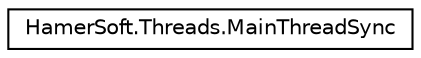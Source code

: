 digraph "Graphical Class Hierarchy"
{
 // LATEX_PDF_SIZE
  edge [fontname="Helvetica",fontsize="10",labelfontname="Helvetica",labelfontsize="10"];
  node [fontname="Helvetica",fontsize="10",shape=record];
  rankdir="LR";
  Node0 [label="HamerSoft.Threads.MainThreadSync",height=0.2,width=0.4,color="black", fillcolor="white", style="filled",URL="$classHamerSoft_1_1Threads_1_1MainThreadSync.html",tooltip="Object that facilitates synchronization to the main-thread"];
}
